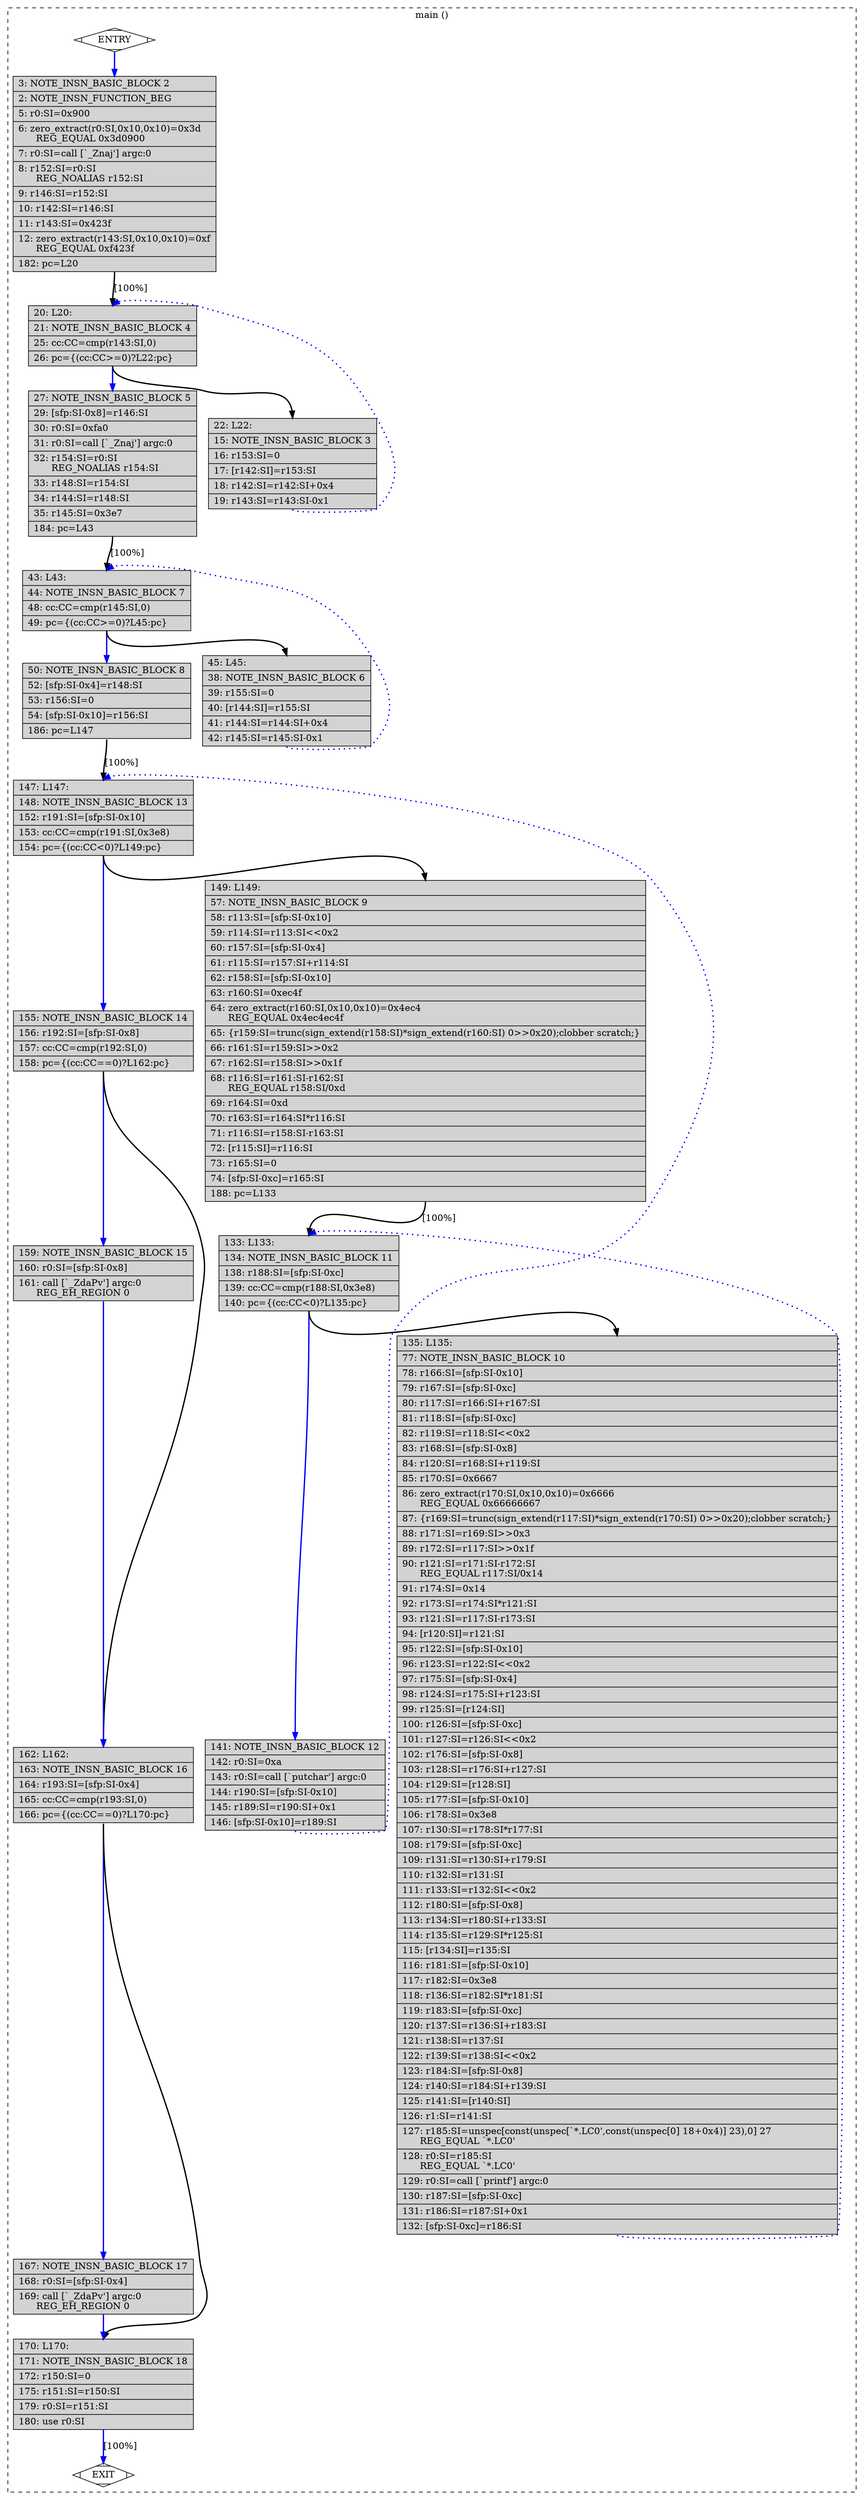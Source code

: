 digraph "a-matmul-v2.cpp.281r.split1" {
overlap=false;
subgraph "cluster_main" {
	style="dashed";
	color="black";
	label="main ()";
	fn_0_basic_block_0 [shape=Mdiamond,style=filled,fillcolor=white,label="ENTRY"];

	fn_0_basic_block_2 [shape=record,style=filled,fillcolor=lightgrey,label="{\ \ \ \ 3:\ NOTE_INSN_BASIC_BLOCK\ 2\l\
|\ \ \ \ 2:\ NOTE_INSN_FUNCTION_BEG\l\
|\ \ \ \ 5:\ r0:SI=0x900\l\
|\ \ \ \ 6:\ zero_extract(r0:SI,0x10,0x10)=0x3d\l\
\ \ \ \ \ \ REG_EQUAL\ 0x3d0900\l\
|\ \ \ \ 7:\ r0:SI=call\ [`_Znaj']\ argc:0\l\
|\ \ \ \ 8:\ r152:SI=r0:SI\l\
\ \ \ \ \ \ REG_NOALIAS\ r152:SI\l\
|\ \ \ \ 9:\ r146:SI=r152:SI\l\
|\ \ \ 10:\ r142:SI=r146:SI\l\
|\ \ \ 11:\ r143:SI=0x423f\l\
|\ \ \ 12:\ zero_extract(r143:SI,0x10,0x10)=0xf\l\
\ \ \ \ \ \ REG_EQUAL\ 0xf423f\l\
|\ \ 182:\ pc=L20\l\
}"];

	fn_0_basic_block_4 [shape=record,style=filled,fillcolor=lightgrey,label="{\ \ \ 20:\ L20:\l\
|\ \ \ 21:\ NOTE_INSN_BASIC_BLOCK\ 4\l\
|\ \ \ 25:\ cc:CC=cmp(r143:SI,0)\l\
|\ \ \ 26:\ pc=\{(cc:CC\>=0)?L22:pc\}\l\
}"];

	fn_0_basic_block_5 [shape=record,style=filled,fillcolor=lightgrey,label="{\ \ \ 27:\ NOTE_INSN_BASIC_BLOCK\ 5\l\
|\ \ \ 29:\ [sfp:SI-0x8]=r146:SI\l\
|\ \ \ 30:\ r0:SI=0xfa0\l\
|\ \ \ 31:\ r0:SI=call\ [`_Znaj']\ argc:0\l\
|\ \ \ 32:\ r154:SI=r0:SI\l\
\ \ \ \ \ \ REG_NOALIAS\ r154:SI\l\
|\ \ \ 33:\ r148:SI=r154:SI\l\
|\ \ \ 34:\ r144:SI=r148:SI\l\
|\ \ \ 35:\ r145:SI=0x3e7\l\
|\ \ 184:\ pc=L43\l\
}"];

	fn_0_basic_block_7 [shape=record,style=filled,fillcolor=lightgrey,label="{\ \ \ 43:\ L43:\l\
|\ \ \ 44:\ NOTE_INSN_BASIC_BLOCK\ 7\l\
|\ \ \ 48:\ cc:CC=cmp(r145:SI,0)\l\
|\ \ \ 49:\ pc=\{(cc:CC\>=0)?L45:pc\}\l\
}"];

	fn_0_basic_block_8 [shape=record,style=filled,fillcolor=lightgrey,label="{\ \ \ 50:\ NOTE_INSN_BASIC_BLOCK\ 8\l\
|\ \ \ 52:\ [sfp:SI-0x4]=r148:SI\l\
|\ \ \ 53:\ r156:SI=0\l\
|\ \ \ 54:\ [sfp:SI-0x10]=r156:SI\l\
|\ \ 186:\ pc=L147\l\
}"];

	fn_0_basic_block_13 [shape=record,style=filled,fillcolor=lightgrey,label="{\ \ 147:\ L147:\l\
|\ \ 148:\ NOTE_INSN_BASIC_BLOCK\ 13\l\
|\ \ 152:\ r191:SI=[sfp:SI-0x10]\l\
|\ \ 153:\ cc:CC=cmp(r191:SI,0x3e8)\l\
|\ \ 154:\ pc=\{(cc:CC\<0)?L149:pc\}\l\
}"];

	fn_0_basic_block_14 [shape=record,style=filled,fillcolor=lightgrey,label="{\ \ 155:\ NOTE_INSN_BASIC_BLOCK\ 14\l\
|\ \ 156:\ r192:SI=[sfp:SI-0x8]\l\
|\ \ 157:\ cc:CC=cmp(r192:SI,0)\l\
|\ \ 158:\ pc=\{(cc:CC==0)?L162:pc\}\l\
}"];

	fn_0_basic_block_15 [shape=record,style=filled,fillcolor=lightgrey,label="{\ \ 159:\ NOTE_INSN_BASIC_BLOCK\ 15\l\
|\ \ 160:\ r0:SI=[sfp:SI-0x8]\l\
|\ \ 161:\ call\ [`_ZdaPv']\ argc:0\l\
\ \ \ \ \ \ REG_EH_REGION\ 0\l\
}"];

	fn_0_basic_block_16 [shape=record,style=filled,fillcolor=lightgrey,label="{\ \ 162:\ L162:\l\
|\ \ 163:\ NOTE_INSN_BASIC_BLOCK\ 16\l\
|\ \ 164:\ r193:SI=[sfp:SI-0x4]\l\
|\ \ 165:\ cc:CC=cmp(r193:SI,0)\l\
|\ \ 166:\ pc=\{(cc:CC==0)?L170:pc\}\l\
}"];

	fn_0_basic_block_17 [shape=record,style=filled,fillcolor=lightgrey,label="{\ \ 167:\ NOTE_INSN_BASIC_BLOCK\ 17\l\
|\ \ 168:\ r0:SI=[sfp:SI-0x4]\l\
|\ \ 169:\ call\ [`_ZdaPv']\ argc:0\l\
\ \ \ \ \ \ REG_EH_REGION\ 0\l\
}"];

	fn_0_basic_block_18 [shape=record,style=filled,fillcolor=lightgrey,label="{\ \ 170:\ L170:\l\
|\ \ 171:\ NOTE_INSN_BASIC_BLOCK\ 18\l\
|\ \ 172:\ r150:SI=0\l\
|\ \ 175:\ r151:SI=r150:SI\l\
|\ \ 179:\ r0:SI=r151:SI\l\
|\ \ 180:\ use\ r0:SI\l\
}"];

	fn_0_basic_block_9 [shape=record,style=filled,fillcolor=lightgrey,label="{\ \ 149:\ L149:\l\
|\ \ \ 57:\ NOTE_INSN_BASIC_BLOCK\ 9\l\
|\ \ \ 58:\ r113:SI=[sfp:SI-0x10]\l\
|\ \ \ 59:\ r114:SI=r113:SI\<\<0x2\l\
|\ \ \ 60:\ r157:SI=[sfp:SI-0x4]\l\
|\ \ \ 61:\ r115:SI=r157:SI+r114:SI\l\
|\ \ \ 62:\ r158:SI=[sfp:SI-0x10]\l\
|\ \ \ 63:\ r160:SI=0xec4f\l\
|\ \ \ 64:\ zero_extract(r160:SI,0x10,0x10)=0x4ec4\l\
\ \ \ \ \ \ REG_EQUAL\ 0x4ec4ec4f\l\
|\ \ \ 65:\ \{r159:SI=trunc(sign_extend(r158:SI)*sign_extend(r160:SI)\ 0\>\>0x20);clobber\ scratch;\}\l\
|\ \ \ 66:\ r161:SI=r159:SI\>\>0x2\l\
|\ \ \ 67:\ r162:SI=r158:SI\>\>0x1f\l\
|\ \ \ 68:\ r116:SI=r161:SI-r162:SI\l\
\ \ \ \ \ \ REG_EQUAL\ r158:SI/0xd\l\
|\ \ \ 69:\ r164:SI=0xd\l\
|\ \ \ 70:\ r163:SI=r164:SI*r116:SI\l\
|\ \ \ 71:\ r116:SI=r158:SI-r163:SI\l\
|\ \ \ 72:\ [r115:SI]=r116:SI\l\
|\ \ \ 73:\ r165:SI=0\l\
|\ \ \ 74:\ [sfp:SI-0xc]=r165:SI\l\
|\ \ 188:\ pc=L133\l\
}"];

	fn_0_basic_block_11 [shape=record,style=filled,fillcolor=lightgrey,label="{\ \ 133:\ L133:\l\
|\ \ 134:\ NOTE_INSN_BASIC_BLOCK\ 11\l\
|\ \ 138:\ r188:SI=[sfp:SI-0xc]\l\
|\ \ 139:\ cc:CC=cmp(r188:SI,0x3e8)\l\
|\ \ 140:\ pc=\{(cc:CC\<0)?L135:pc\}\l\
}"];

	fn_0_basic_block_12 [shape=record,style=filled,fillcolor=lightgrey,label="{\ \ 141:\ NOTE_INSN_BASIC_BLOCK\ 12\l\
|\ \ 142:\ r0:SI=0xa\l\
|\ \ 143:\ r0:SI=call\ [`putchar']\ argc:0\l\
|\ \ 144:\ r190:SI=[sfp:SI-0x10]\l\
|\ \ 145:\ r189:SI=r190:SI+0x1\l\
|\ \ 146:\ [sfp:SI-0x10]=r189:SI\l\
}"];

	fn_0_basic_block_10 [shape=record,style=filled,fillcolor=lightgrey,label="{\ \ 135:\ L135:\l\
|\ \ \ 77:\ NOTE_INSN_BASIC_BLOCK\ 10\l\
|\ \ \ 78:\ r166:SI=[sfp:SI-0x10]\l\
|\ \ \ 79:\ r167:SI=[sfp:SI-0xc]\l\
|\ \ \ 80:\ r117:SI=r166:SI+r167:SI\l\
|\ \ \ 81:\ r118:SI=[sfp:SI-0xc]\l\
|\ \ \ 82:\ r119:SI=r118:SI\<\<0x2\l\
|\ \ \ 83:\ r168:SI=[sfp:SI-0x8]\l\
|\ \ \ 84:\ r120:SI=r168:SI+r119:SI\l\
|\ \ \ 85:\ r170:SI=0x6667\l\
|\ \ \ 86:\ zero_extract(r170:SI,0x10,0x10)=0x6666\l\
\ \ \ \ \ \ REG_EQUAL\ 0x66666667\l\
|\ \ \ 87:\ \{r169:SI=trunc(sign_extend(r117:SI)*sign_extend(r170:SI)\ 0\>\>0x20);clobber\ scratch;\}\l\
|\ \ \ 88:\ r171:SI=r169:SI\>\>0x3\l\
|\ \ \ 89:\ r172:SI=r117:SI\>\>0x1f\l\
|\ \ \ 90:\ r121:SI=r171:SI-r172:SI\l\
\ \ \ \ \ \ REG_EQUAL\ r117:SI/0x14\l\
|\ \ \ 91:\ r174:SI=0x14\l\
|\ \ \ 92:\ r173:SI=r174:SI*r121:SI\l\
|\ \ \ 93:\ r121:SI=r117:SI-r173:SI\l\
|\ \ \ 94:\ [r120:SI]=r121:SI\l\
|\ \ \ 95:\ r122:SI=[sfp:SI-0x10]\l\
|\ \ \ 96:\ r123:SI=r122:SI\<\<0x2\l\
|\ \ \ 97:\ r175:SI=[sfp:SI-0x4]\l\
|\ \ \ 98:\ r124:SI=r175:SI+r123:SI\l\
|\ \ \ 99:\ r125:SI=[r124:SI]\l\
|\ \ 100:\ r126:SI=[sfp:SI-0xc]\l\
|\ \ 101:\ r127:SI=r126:SI\<\<0x2\l\
|\ \ 102:\ r176:SI=[sfp:SI-0x8]\l\
|\ \ 103:\ r128:SI=r176:SI+r127:SI\l\
|\ \ 104:\ r129:SI=[r128:SI]\l\
|\ \ 105:\ r177:SI=[sfp:SI-0x10]\l\
|\ \ 106:\ r178:SI=0x3e8\l\
|\ \ 107:\ r130:SI=r178:SI*r177:SI\l\
|\ \ 108:\ r179:SI=[sfp:SI-0xc]\l\
|\ \ 109:\ r131:SI=r130:SI+r179:SI\l\
|\ \ 110:\ r132:SI=r131:SI\l\
|\ \ 111:\ r133:SI=r132:SI\<\<0x2\l\
|\ \ 112:\ r180:SI=[sfp:SI-0x8]\l\
|\ \ 113:\ r134:SI=r180:SI+r133:SI\l\
|\ \ 114:\ r135:SI=r129:SI*r125:SI\l\
|\ \ 115:\ [r134:SI]=r135:SI\l\
|\ \ 116:\ r181:SI=[sfp:SI-0x10]\l\
|\ \ 117:\ r182:SI=0x3e8\l\
|\ \ 118:\ r136:SI=r182:SI*r181:SI\l\
|\ \ 119:\ r183:SI=[sfp:SI-0xc]\l\
|\ \ 120:\ r137:SI=r136:SI+r183:SI\l\
|\ \ 121:\ r138:SI=r137:SI\l\
|\ \ 122:\ r139:SI=r138:SI\<\<0x2\l\
|\ \ 123:\ r184:SI=[sfp:SI-0x8]\l\
|\ \ 124:\ r140:SI=r184:SI+r139:SI\l\
|\ \ 125:\ r141:SI=[r140:SI]\l\
|\ \ 126:\ r1:SI=r141:SI\l\
|\ \ 127:\ r185:SI=unspec[const(unspec[`*.LC0',const(unspec[0]\ 18+0x4)]\ 23),0]\ 27\l\
\ \ \ \ \ \ REG_EQUAL\ `*.LC0'\l\
|\ \ 128:\ r0:SI=r185:SI\l\
\ \ \ \ \ \ REG_EQUAL\ `*.LC0'\l\
|\ \ 129:\ r0:SI=call\ [`printf']\ argc:0\l\
|\ \ 130:\ r187:SI=[sfp:SI-0xc]\l\
|\ \ 131:\ r186:SI=r187:SI+0x1\l\
|\ \ 132:\ [sfp:SI-0xc]=r186:SI\l\
}"];

	fn_0_basic_block_6 [shape=record,style=filled,fillcolor=lightgrey,label="{\ \ \ 45:\ L45:\l\
|\ \ \ 38:\ NOTE_INSN_BASIC_BLOCK\ 6\l\
|\ \ \ 39:\ r155:SI=0\l\
|\ \ \ 40:\ [r144:SI]=r155:SI\l\
|\ \ \ 41:\ r144:SI=r144:SI+0x4\l\
|\ \ \ 42:\ r145:SI=r145:SI-0x1\l\
}"];

	fn_0_basic_block_3 [shape=record,style=filled,fillcolor=lightgrey,label="{\ \ \ 22:\ L22:\l\
|\ \ \ 15:\ NOTE_INSN_BASIC_BLOCK\ 3\l\
|\ \ \ 16:\ r153:SI=0\l\
|\ \ \ 17:\ [r142:SI]=r153:SI\l\
|\ \ \ 18:\ r142:SI=r142:SI+0x4\l\
|\ \ \ 19:\ r143:SI=r143:SI-0x1\l\
}"];

	fn_0_basic_block_1 [shape=Mdiamond,style=filled,fillcolor=white,label="EXIT"];

	fn_0_basic_block_0:s -> fn_0_basic_block_2:n [style="solid,bold",color=blue,weight=100,constraint=true];
	fn_0_basic_block_2:s -> fn_0_basic_block_4:n [style="solid,bold",color=black,weight=10,constraint=true,label="[100%]"];
	fn_0_basic_block_3:s -> fn_0_basic_block_4:n [style="dotted,bold",color=blue,weight=10,constraint=false];
	fn_0_basic_block_4:s -> fn_0_basic_block_3:n [style="solid,bold",color=black,weight=10,constraint=true];
	fn_0_basic_block_4:s -> fn_0_basic_block_5:n [style="solid,bold",color=blue,weight=100,constraint=true];
	fn_0_basic_block_5:s -> fn_0_basic_block_7:n [style="solid,bold",color=black,weight=10,constraint=true,label="[100%]"];
	fn_0_basic_block_6:s -> fn_0_basic_block_7:n [style="dotted,bold",color=blue,weight=10,constraint=false];
	fn_0_basic_block_7:s -> fn_0_basic_block_6:n [style="solid,bold",color=black,weight=10,constraint=true];
	fn_0_basic_block_7:s -> fn_0_basic_block_8:n [style="solid,bold",color=blue,weight=100,constraint=true];
	fn_0_basic_block_8:s -> fn_0_basic_block_13:n [style="solid,bold",color=black,weight=10,constraint=true,label="[100%]"];
	fn_0_basic_block_9:s -> fn_0_basic_block_11:n [style="solid,bold",color=black,weight=10,constraint=true,label="[100%]"];
	fn_0_basic_block_10:s -> fn_0_basic_block_11:n [style="dotted,bold",color=blue,weight=10,constraint=false];
	fn_0_basic_block_11:s -> fn_0_basic_block_10:n [style="solid,bold",color=black,weight=10,constraint=true];
	fn_0_basic_block_11:s -> fn_0_basic_block_12:n [style="solid,bold",color=blue,weight=100,constraint=true];
	fn_0_basic_block_12:s -> fn_0_basic_block_13:n [style="dotted,bold",color=blue,weight=10,constraint=false];
	fn_0_basic_block_13:s -> fn_0_basic_block_9:n [style="solid,bold",color=black,weight=10,constraint=true];
	fn_0_basic_block_13:s -> fn_0_basic_block_14:n [style="solid,bold",color=blue,weight=100,constraint=true];
	fn_0_basic_block_14:s -> fn_0_basic_block_15:n [style="solid,bold",color=blue,weight=100,constraint=true];
	fn_0_basic_block_14:s -> fn_0_basic_block_16:n [style="solid,bold",color=black,weight=10,constraint=true];
	fn_0_basic_block_15:s -> fn_0_basic_block_16:n [style="solid,bold",color=blue,weight=100,constraint=true];
	fn_0_basic_block_16:s -> fn_0_basic_block_17:n [style="solid,bold",color=blue,weight=100,constraint=true];
	fn_0_basic_block_16:s -> fn_0_basic_block_18:n [style="solid,bold",color=black,weight=10,constraint=true];
	fn_0_basic_block_17:s -> fn_0_basic_block_18:n [style="solid,bold",color=blue,weight=100,constraint=true];
	fn_0_basic_block_18:s -> fn_0_basic_block_1:n [style="solid,bold",color=blue,weight=100,constraint=true,label="[100%]"];
	fn_0_basic_block_0:s -> fn_0_basic_block_1:n [style="invis",constraint=true];
}
}
